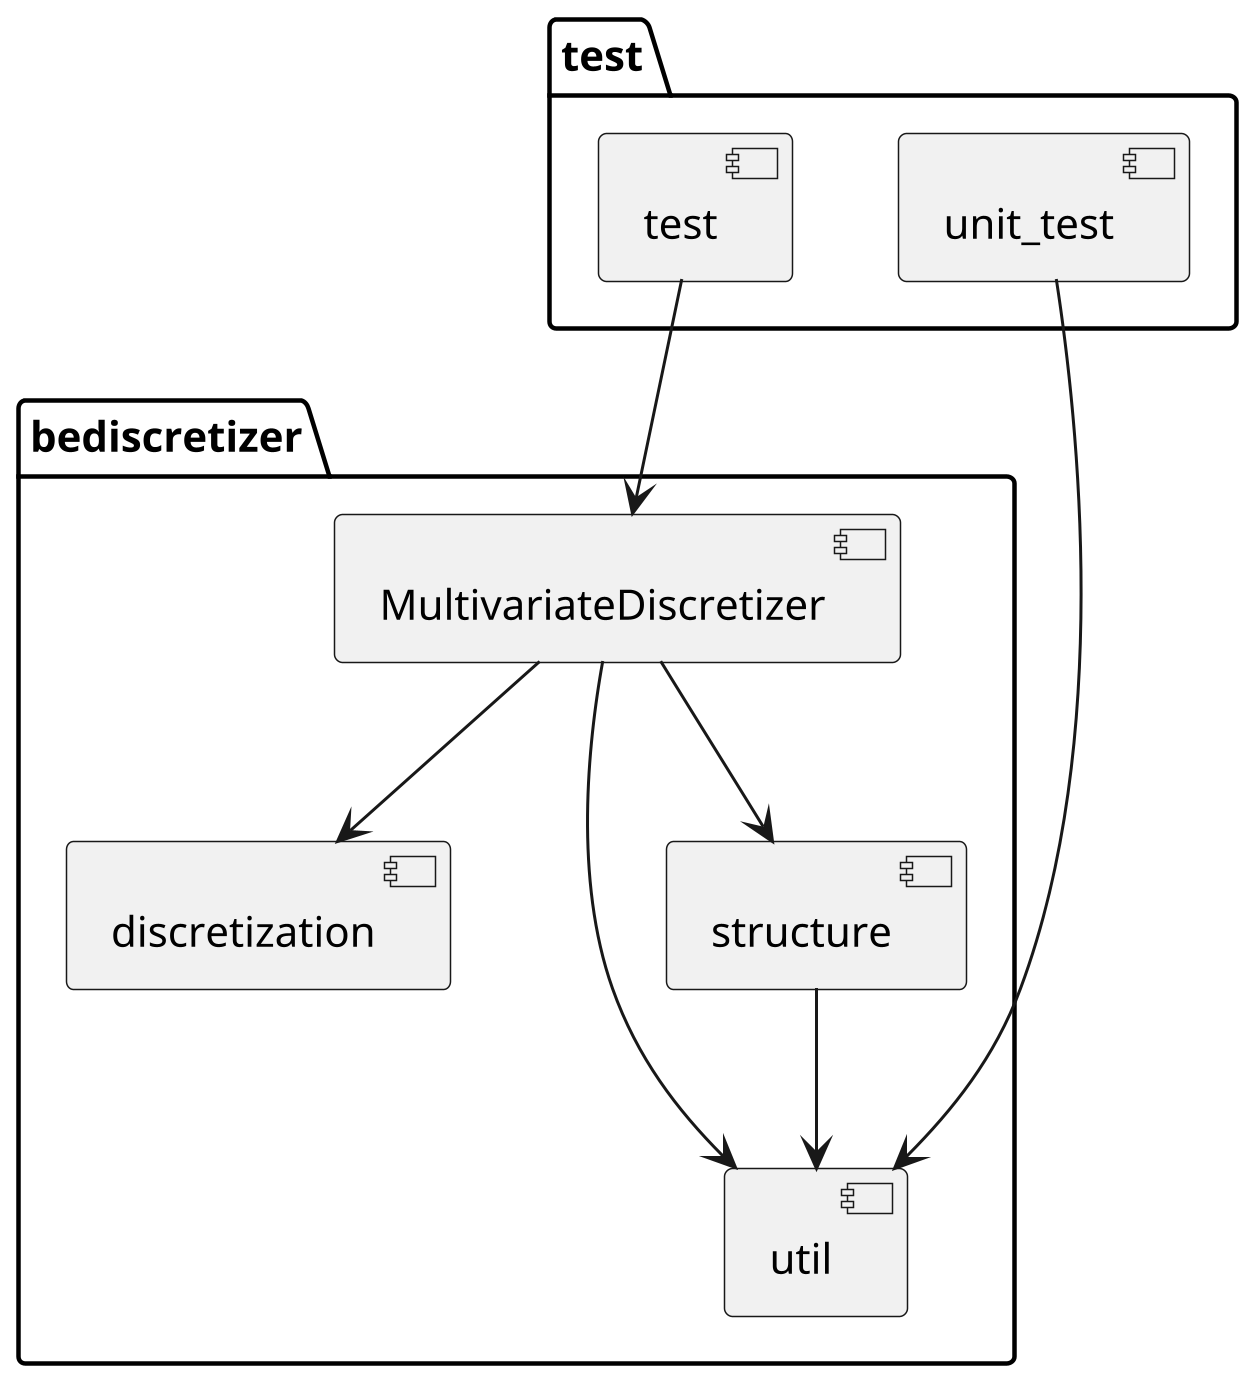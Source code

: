 @startuml structure
scale 3

folder test as test_folder {
    [test] as test
    [unit_test] as ut
}

package bediscretizer {
[MultivariateDiscretizer] as md
[discretization] as disc
[util] as util
[structure] as stru
}

md --> disc
md --> util
md --> stru
stru --> util

test --> md
ut --> util

@enduml
@startuml markov-blanket
scale 3

(A)
(E)
(H)
(I)

cloud Markov-takaró {
(B)
(C)
(D) #pink;line:blue;line.bold;text:blue
(F)
(G)
}

A --> B
B --> D
C --> D
D --> G
E --> F
F --> G
F --> I
G --> H


@enduml
@startuml pelda-bayes
scale 3

(CPU hűtés\nhiba) as A
(Zaj) as B
(Túlmelegedés) as C

label "P(+) = 0.01\nP(-) = 0.99"

A --> B : "P(+ | +) = 0.70\nP(- | +) = 0.30\nP(+ | -) = 0.35\nP(- | -) = 0.65"
A --> C : "P(+ | +) = 0.80\nP(- | +) = 0.20\nP(+ | -) = 0.10\nP(- | -) = 0.90"

@enduml